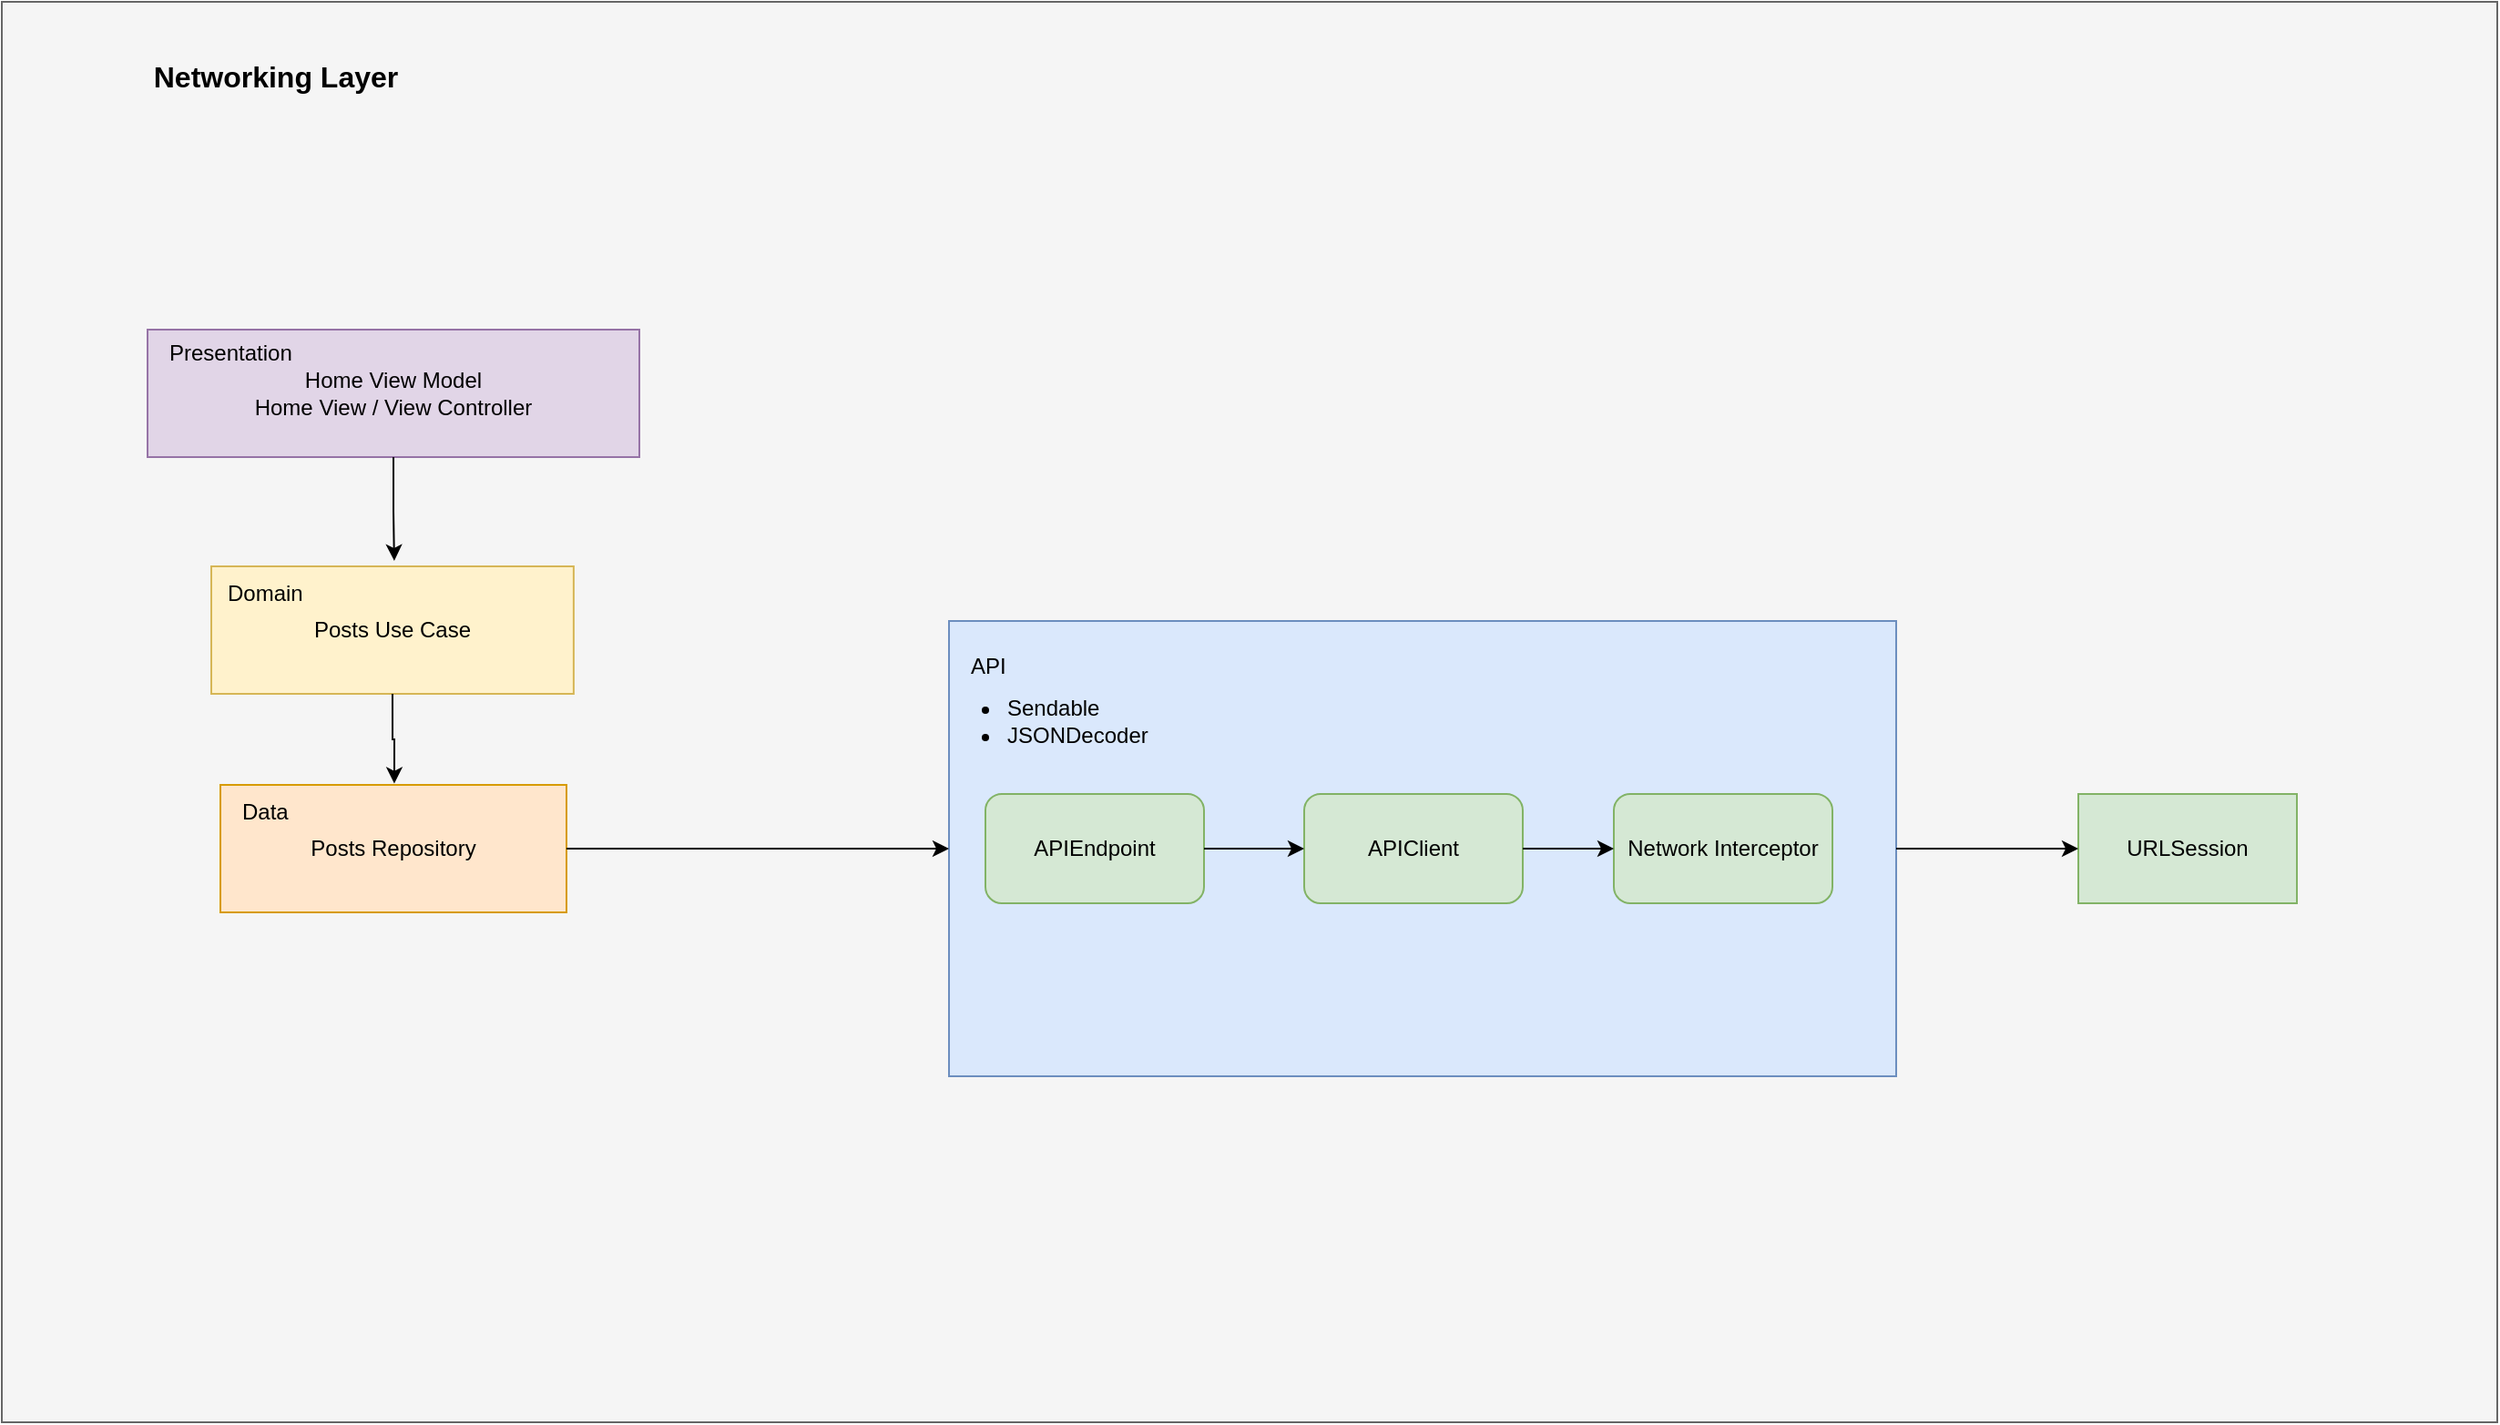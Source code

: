 <mxfile version="26.1.1">
  <diagram name="Page-1" id="W13lrmh0yufC3ElA6ljn">
    <mxGraphModel dx="1588" dy="1113" grid="1" gridSize="10" guides="1" tooltips="1" connect="1" arrows="1" fold="1" page="1" pageScale="1" pageWidth="850" pageHeight="1100" math="0" shadow="0">
      <root>
        <mxCell id="0" />
        <mxCell id="1" parent="0" />
        <mxCell id="5_2GPYV0sbQlTBAU2GhI-20" value="" style="group" vertex="1" connectable="0" parent="1">
          <mxGeometry x="40" y="240" width="1370" height="780" as="geometry" />
        </mxCell>
        <mxCell id="umuDLhtqR3mvM_i5c2oH-21" value="" style="rounded=0;whiteSpace=wrap;html=1;fillColor=#f5f5f5;strokeColor=#666666;fontColor=#333333;labelBorderColor=#5C5C5C;movable=1;resizable=1;rotatable=1;deletable=1;editable=1;locked=0;connectable=1;" parent="5_2GPYV0sbQlTBAU2GhI-20" vertex="1">
          <mxGeometry width="1370" height="780.0" as="geometry" />
        </mxCell>
        <mxCell id="iGb7xk1lsTLbyGyXLOED-5" value="Networking Layer" style="text;html=1;align=center;verticalAlign=middle;whiteSpace=wrap;rounded=0;fontStyle=1;fontSize=16;" parent="5_2GPYV0sbQlTBAU2GhI-20" vertex="1">
          <mxGeometry x="40" y="27.53" width="220.85" height="27.53" as="geometry" />
        </mxCell>
        <mxCell id="5_2GPYV0sbQlTBAU2GhI-12" value="" style="group" vertex="1" connectable="0" parent="5_2GPYV0sbQlTBAU2GhI-20">
          <mxGeometry x="120" y="430" width="380" height="70" as="geometry" />
        </mxCell>
        <mxCell id="umuDLhtqR3mvM_i5c2oH-1" value="Posts Repository" style="rounded=0;whiteSpace=wrap;html=1;fillColor=#ffe6cc;strokeColor=#d79b00;movable=1;resizable=1;rotatable=1;deletable=1;editable=1;locked=0;connectable=1;" parent="5_2GPYV0sbQlTBAU2GhI-12" vertex="1">
          <mxGeometry width="190" height="70" as="geometry" />
        </mxCell>
        <mxCell id="umuDLhtqR3mvM_i5c2oH-13" value="Data" style="text;html=1;align=left;verticalAlign=middle;whiteSpace=wrap;rounded=0;movable=1;resizable=1;rotatable=1;deletable=1;editable=1;locked=0;connectable=1;" parent="5_2GPYV0sbQlTBAU2GhI-12" vertex="1">
          <mxGeometry x="10" width="370" height="30" as="geometry" />
        </mxCell>
        <mxCell id="5_2GPYV0sbQlTBAU2GhI-11" value="" style="group" vertex="1" connectable="0" parent="5_2GPYV0sbQlTBAU2GhI-20">
          <mxGeometry x="115" y="310.0" width="270" height="70" as="geometry" />
        </mxCell>
        <mxCell id="umuDLhtqR3mvM_i5c2oH-3" value="Posts Use Case" style="rounded=0;whiteSpace=wrap;html=1;fillColor=#fff2cc;strokeColor=#d6b656;movable=1;resizable=1;rotatable=1;deletable=1;editable=1;locked=0;connectable=1;" parent="5_2GPYV0sbQlTBAU2GhI-11" vertex="1">
          <mxGeometry width="198.947" height="70" as="geometry" />
        </mxCell>
        <mxCell id="umuDLhtqR3mvM_i5c2oH-14" value="Domain" style="text;html=1;align=left;verticalAlign=middle;whiteSpace=wrap;rounded=0;movable=1;resizable=1;rotatable=1;deletable=1;editable=1;locked=0;connectable=1;" parent="5_2GPYV0sbQlTBAU2GhI-11" vertex="1">
          <mxGeometry x="7.105" width="262.895" height="30" as="geometry" />
        </mxCell>
        <mxCell id="5_2GPYV0sbQlTBAU2GhI-8" value="" style="group" vertex="1" connectable="0" parent="5_2GPYV0sbQlTBAU2GhI-20">
          <mxGeometry x="80" y="180" width="380" height="70" as="geometry" />
        </mxCell>
        <mxCell id="umuDLhtqR3mvM_i5c2oH-5" value="Home View Model&lt;br&gt;Home View / View Controller" style="rounded=0;whiteSpace=wrap;html=1;fillColor=#e1d5e7;strokeColor=#9673a6;movable=1;resizable=1;rotatable=1;deletable=1;editable=1;locked=0;connectable=1;" parent="5_2GPYV0sbQlTBAU2GhI-8" vertex="1">
          <mxGeometry width="270" height="70" as="geometry" />
        </mxCell>
        <mxCell id="umuDLhtqR3mvM_i5c2oH-15" value="Presentation" style="text;html=1;align=left;verticalAlign=middle;whiteSpace=wrap;rounded=0;movable=1;resizable=1;rotatable=1;deletable=1;editable=1;locked=0;connectable=1;" parent="5_2GPYV0sbQlTBAU2GhI-8" vertex="1">
          <mxGeometry x="10" width="370" height="26.25" as="geometry" />
        </mxCell>
        <mxCell id="5_2GPYV0sbQlTBAU2GhI-23" style="edgeStyle=orthogonalEdgeStyle;rounded=0;orthogonalLoop=1;jettySize=auto;html=1;exitX=0.5;exitY=1;exitDx=0;exitDy=0;entryX=0.355;entryY=-0.102;entryDx=0;entryDy=0;entryPerimeter=0;" edge="1" parent="5_2GPYV0sbQlTBAU2GhI-20" source="umuDLhtqR3mvM_i5c2oH-5" target="umuDLhtqR3mvM_i5c2oH-14">
          <mxGeometry relative="1" as="geometry" />
        </mxCell>
        <mxCell id="5_2GPYV0sbQlTBAU2GhI-24" style="edgeStyle=orthogonalEdgeStyle;rounded=0;orthogonalLoop=1;jettySize=auto;html=1;exitX=0.5;exitY=1;exitDx=0;exitDy=0;entryX=0.231;entryY=-0.024;entryDx=0;entryDy=0;entryPerimeter=0;" edge="1" parent="5_2GPYV0sbQlTBAU2GhI-20" source="umuDLhtqR3mvM_i5c2oH-3" target="umuDLhtqR3mvM_i5c2oH-13">
          <mxGeometry relative="1" as="geometry" />
        </mxCell>
        <mxCell id="5_2GPYV0sbQlTBAU2GhI-15" value="" style="group" vertex="1" connectable="0" parent="5_2GPYV0sbQlTBAU2GhI-20">
          <mxGeometry x="510" y="340" width="530" height="250" as="geometry" />
        </mxCell>
        <mxCell id="iGb7xk1lsTLbyGyXLOED-4" value="" style="rounded=0;whiteSpace=wrap;html=1;fillColor=#dae8fc;strokeColor=#6c8ebf;" parent="5_2GPYV0sbQlTBAU2GhI-15" vertex="1">
          <mxGeometry x="10" width="520" height="250" as="geometry" />
        </mxCell>
        <mxCell id="iGb7xk1lsTLbyGyXLOED-1" value="APIEndpoint" style="rounded=1;whiteSpace=wrap;html=1;fillColor=#d5e8d4;strokeColor=#82b366;" parent="5_2GPYV0sbQlTBAU2GhI-15" vertex="1">
          <mxGeometry x="30" y="95" width="120" height="60" as="geometry" />
        </mxCell>
        <mxCell id="iGb7xk1lsTLbyGyXLOED-2" value="APIClient" style="rounded=1;whiteSpace=wrap;html=1;fillColor=#d5e8d4;strokeColor=#82b366;" parent="5_2GPYV0sbQlTBAU2GhI-15" vertex="1">
          <mxGeometry x="205" y="95" width="120" height="60" as="geometry" />
        </mxCell>
        <mxCell id="umuDLhtqR3mvM_i5c2oH-10" value="&lt;div&gt;API&lt;/div&gt;" style="text;html=1;align=left;verticalAlign=middle;whiteSpace=wrap;rounded=0;" parent="5_2GPYV0sbQlTBAU2GhI-15" vertex="1">
          <mxGeometry x="20" y="10" width="360" height="30" as="geometry" />
        </mxCell>
        <mxCell id="umuDLhtqR3mvM_i5c2oH-22" value="&lt;ul style=&quot;&quot;&gt;&lt;li&gt;Sendable&lt;br&gt;&lt;/li&gt;&lt;li style=&quot;&quot;&gt;&lt;span style=&quot;&quot;&gt;JSONDecoder&lt;/span&gt;&lt;/li&gt;&lt;/ul&gt;" style="text;html=1;align=left;verticalAlign=middle;whiteSpace=wrap;rounded=0;" parent="5_2GPYV0sbQlTBAU2GhI-15" vertex="1">
          <mxGeometry y="40" width="210" height="30" as="geometry" />
        </mxCell>
        <mxCell id="5_2GPYV0sbQlTBAU2GhI-1" value="Network Interceptor" style="rounded=1;whiteSpace=wrap;html=1;fillColor=#d5e8d4;strokeColor=#82b366;" vertex="1" parent="5_2GPYV0sbQlTBAU2GhI-15">
          <mxGeometry x="375" y="95" width="120" height="60" as="geometry" />
        </mxCell>
        <mxCell id="umuDLhtqR3mvM_i5c2oH-9" value="" style="edgeStyle=orthogonalEdgeStyle;rounded=0;orthogonalLoop=1;jettySize=auto;html=1;" parent="5_2GPYV0sbQlTBAU2GhI-15" source="iGb7xk1lsTLbyGyXLOED-1" target="iGb7xk1lsTLbyGyXLOED-2" edge="1">
          <mxGeometry relative="1" as="geometry" />
        </mxCell>
        <mxCell id="5_2GPYV0sbQlTBAU2GhI-3" value="" style="edgeStyle=orthogonalEdgeStyle;rounded=0;orthogonalLoop=1;jettySize=auto;html=1;" edge="1" parent="5_2GPYV0sbQlTBAU2GhI-15" source="iGb7xk1lsTLbyGyXLOED-2" target="5_2GPYV0sbQlTBAU2GhI-1">
          <mxGeometry relative="1" as="geometry" />
        </mxCell>
        <mxCell id="5_2GPYV0sbQlTBAU2GhI-26" style="edgeStyle=orthogonalEdgeStyle;rounded=0;orthogonalLoop=1;jettySize=auto;html=1;exitX=1;exitY=0.5;exitDx=0;exitDy=0;entryX=0;entryY=0.5;entryDx=0;entryDy=0;" edge="1" parent="5_2GPYV0sbQlTBAU2GhI-20" source="umuDLhtqR3mvM_i5c2oH-1" target="iGb7xk1lsTLbyGyXLOED-4">
          <mxGeometry relative="1" as="geometry" />
        </mxCell>
        <mxCell id="umuDLhtqR3mvM_i5c2oH-17" value="URLSession" style="rounded=0;whiteSpace=wrap;html=1;fillColor=#d5e8d4;strokeColor=#82b366;" parent="5_2GPYV0sbQlTBAU2GhI-20" vertex="1">
          <mxGeometry x="1140" y="435" width="120" height="60" as="geometry" />
        </mxCell>
        <mxCell id="5_2GPYV0sbQlTBAU2GhI-19" style="edgeStyle=orthogonalEdgeStyle;rounded=0;orthogonalLoop=1;jettySize=auto;html=1;exitX=1;exitY=0.5;exitDx=0;exitDy=0;entryX=0;entryY=0.5;entryDx=0;entryDy=0;" edge="1" parent="5_2GPYV0sbQlTBAU2GhI-20" source="iGb7xk1lsTLbyGyXLOED-4" target="umuDLhtqR3mvM_i5c2oH-17">
          <mxGeometry relative="1" as="geometry" />
        </mxCell>
      </root>
    </mxGraphModel>
  </diagram>
</mxfile>
